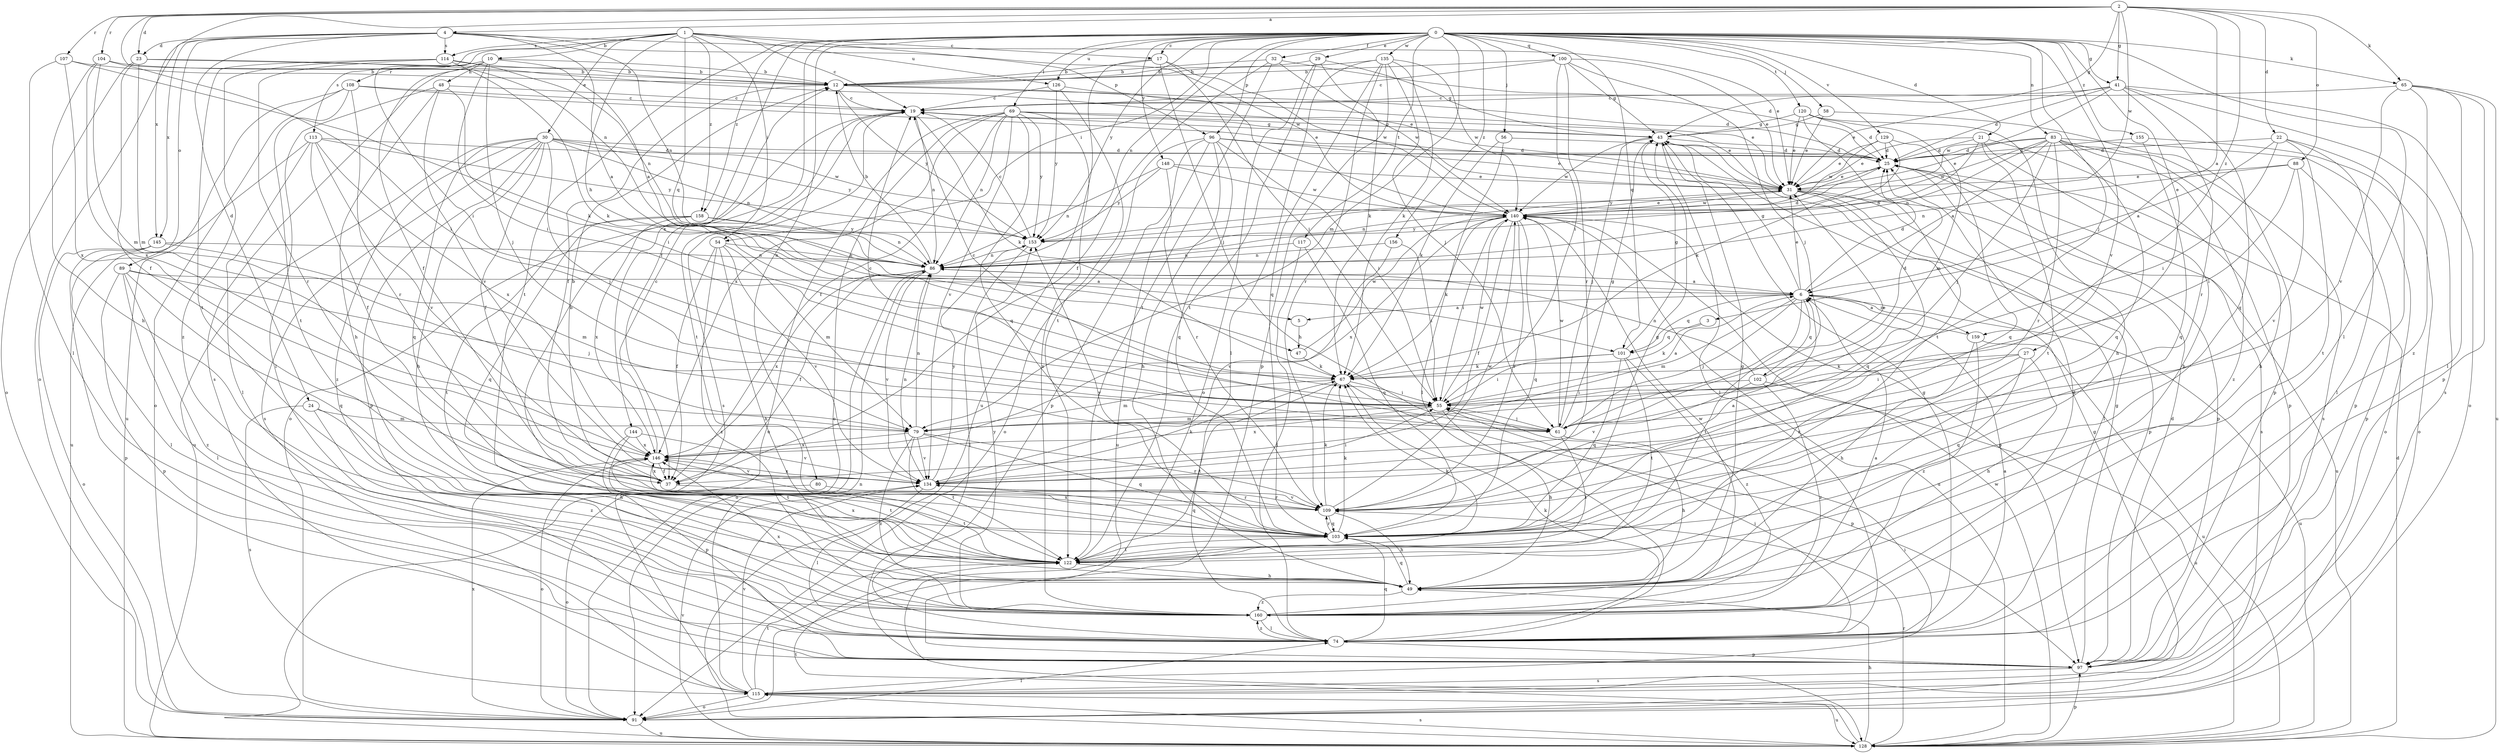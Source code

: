 strict digraph  {
0;
1;
2;
3;
4;
5;
6;
10;
12;
17;
19;
21;
22;
23;
24;
25;
27;
29;
30;
31;
32;
37;
41;
43;
47;
48;
49;
54;
55;
56;
58;
61;
65;
67;
69;
74;
79;
80;
83;
86;
88;
89;
91;
96;
97;
100;
101;
102;
103;
104;
107;
108;
109;
113;
114;
115;
117;
120;
122;
126;
128;
129;
134;
135;
140;
144;
145;
146;
148;
153;
155;
156;
158;
159;
160;
0 -> 17  [label=c];
0 -> 21  [label=d];
0 -> 27  [label=e];
0 -> 29  [label=e];
0 -> 32  [label=f];
0 -> 37  [label=f];
0 -> 41  [label=g];
0 -> 54  [label=i];
0 -> 56  [label=j];
0 -> 58  [label=j];
0 -> 61  [label=j];
0 -> 65  [label=k];
0 -> 69  [label=l];
0 -> 74  [label=l];
0 -> 79  [label=m];
0 -> 80  [label=n];
0 -> 83  [label=n];
0 -> 86  [label=n];
0 -> 96  [label=p];
0 -> 100  [label=q];
0 -> 101  [label=q];
0 -> 117  [label=t];
0 -> 120  [label=t];
0 -> 122  [label=t];
0 -> 126  [label=u];
0 -> 129  [label=v];
0 -> 134  [label=v];
0 -> 135  [label=w];
0 -> 144  [label=x];
0 -> 148  [label=y];
0 -> 153  [label=y];
0 -> 155  [label=z];
0 -> 156  [label=z];
0 -> 158  [label=z];
1 -> 10  [label=b];
1 -> 17  [label=c];
1 -> 19  [label=c];
1 -> 30  [label=e];
1 -> 47  [label=h];
1 -> 54  [label=i];
1 -> 55  [label=i];
1 -> 96  [label=p];
1 -> 101  [label=q];
1 -> 113  [label=s];
1 -> 114  [label=s];
1 -> 126  [label=u];
1 -> 158  [label=z];
2 -> 3  [label=a];
2 -> 4  [label=a];
2 -> 22  [label=d];
2 -> 23  [label=d];
2 -> 41  [label=g];
2 -> 43  [label=g];
2 -> 65  [label=k];
2 -> 86  [label=n];
2 -> 88  [label=o];
2 -> 104  [label=r];
2 -> 107  [label=r];
2 -> 140  [label=w];
2 -> 145  [label=x];
2 -> 159  [label=z];
3 -> 67  [label=k];
3 -> 101  [label=q];
4 -> 5  [label=a];
4 -> 23  [label=d];
4 -> 24  [label=d];
4 -> 31  [label=e];
4 -> 86  [label=n];
4 -> 89  [label=o];
4 -> 91  [label=o];
4 -> 114  [label=s];
4 -> 140  [label=w];
4 -> 145  [label=x];
5 -> 47  [label=h];
6 -> 5  [label=a];
6 -> 25  [label=d];
6 -> 31  [label=e];
6 -> 43  [label=g];
6 -> 61  [label=j];
6 -> 79  [label=m];
6 -> 101  [label=q];
6 -> 102  [label=q];
6 -> 122  [label=t];
6 -> 128  [label=u];
6 -> 159  [label=z];
10 -> 6  [label=a];
10 -> 12  [label=b];
10 -> 37  [label=f];
10 -> 48  [label=h];
10 -> 55  [label=i];
10 -> 61  [label=j];
10 -> 108  [label=r];
10 -> 115  [label=s];
12 -> 19  [label=c];
12 -> 25  [label=d];
12 -> 31  [label=e];
12 -> 37  [label=f];
12 -> 153  [label=y];
17 -> 12  [label=b];
17 -> 55  [label=i];
17 -> 61  [label=j];
17 -> 128  [label=u];
17 -> 140  [label=w];
19 -> 43  [label=g];
19 -> 67  [label=k];
19 -> 86  [label=n];
19 -> 91  [label=o];
19 -> 115  [label=s];
19 -> 122  [label=t];
21 -> 25  [label=d];
21 -> 31  [label=e];
21 -> 49  [label=h];
21 -> 86  [label=n];
21 -> 97  [label=p];
21 -> 122  [label=t];
22 -> 6  [label=a];
22 -> 25  [label=d];
22 -> 55  [label=i];
22 -> 74  [label=l];
22 -> 97  [label=p];
22 -> 122  [label=t];
23 -> 12  [label=b];
23 -> 31  [label=e];
23 -> 37  [label=f];
23 -> 79  [label=m];
23 -> 91  [label=o];
24 -> 49  [label=h];
24 -> 79  [label=m];
24 -> 115  [label=s];
24 -> 160  [label=z];
25 -> 31  [label=e];
25 -> 97  [label=p];
25 -> 115  [label=s];
25 -> 153  [label=y];
27 -> 49  [label=h];
27 -> 55  [label=i];
27 -> 67  [label=k];
27 -> 103  [label=q];
27 -> 109  [label=r];
29 -> 12  [label=b];
29 -> 43  [label=g];
29 -> 67  [label=k];
29 -> 91  [label=o];
29 -> 122  [label=t];
30 -> 25  [label=d];
30 -> 37  [label=f];
30 -> 49  [label=h];
30 -> 61  [label=j];
30 -> 86  [label=n];
30 -> 97  [label=p];
30 -> 103  [label=q];
30 -> 115  [label=s];
30 -> 128  [label=u];
30 -> 140  [label=w];
30 -> 153  [label=y];
30 -> 160  [label=z];
31 -> 19  [label=c];
31 -> 74  [label=l];
31 -> 86  [label=n];
31 -> 97  [label=p];
31 -> 103  [label=q];
31 -> 128  [label=u];
31 -> 140  [label=w];
32 -> 12  [label=b];
32 -> 25  [label=d];
32 -> 37  [label=f];
32 -> 122  [label=t];
32 -> 140  [label=w];
37 -> 12  [label=b];
37 -> 122  [label=t];
37 -> 146  [label=x];
41 -> 19  [label=c];
41 -> 25  [label=d];
41 -> 31  [label=e];
41 -> 91  [label=o];
41 -> 103  [label=q];
41 -> 109  [label=r];
41 -> 115  [label=s];
41 -> 140  [label=w];
43 -> 25  [label=d];
43 -> 61  [label=j];
43 -> 74  [label=l];
43 -> 140  [label=w];
47 -> 67  [label=k];
47 -> 140  [label=w];
48 -> 19  [label=c];
48 -> 49  [label=h];
48 -> 55  [label=i];
48 -> 74  [label=l];
48 -> 134  [label=v];
49 -> 43  [label=g];
49 -> 103  [label=q];
49 -> 160  [label=z];
54 -> 37  [label=f];
54 -> 49  [label=h];
54 -> 79  [label=m];
54 -> 86  [label=n];
54 -> 134  [label=v];
54 -> 160  [label=z];
55 -> 6  [label=a];
55 -> 19  [label=c];
55 -> 49  [label=h];
55 -> 61  [label=j];
55 -> 79  [label=m];
55 -> 140  [label=w];
55 -> 146  [label=x];
56 -> 25  [label=d];
56 -> 67  [label=k];
56 -> 74  [label=l];
58 -> 31  [label=e];
58 -> 43  [label=g];
58 -> 97  [label=p];
61 -> 19  [label=c];
61 -> 31  [label=e];
61 -> 43  [label=g];
61 -> 49  [label=h];
61 -> 122  [label=t];
61 -> 140  [label=w];
65 -> 19  [label=c];
65 -> 74  [label=l];
65 -> 97  [label=p];
65 -> 128  [label=u];
65 -> 134  [label=v];
65 -> 160  [label=z];
67 -> 55  [label=i];
67 -> 79  [label=m];
67 -> 97  [label=p];
67 -> 122  [label=t];
69 -> 31  [label=e];
69 -> 37  [label=f];
69 -> 43  [label=g];
69 -> 86  [label=n];
69 -> 91  [label=o];
69 -> 103  [label=q];
69 -> 128  [label=u];
69 -> 134  [label=v];
69 -> 146  [label=x];
69 -> 153  [label=y];
69 -> 160  [label=z];
74 -> 6  [label=a];
74 -> 43  [label=g];
74 -> 55  [label=i];
74 -> 67  [label=k];
74 -> 97  [label=p];
74 -> 103  [label=q];
74 -> 160  [label=z];
79 -> 86  [label=n];
79 -> 103  [label=q];
79 -> 109  [label=r];
79 -> 122  [label=t];
79 -> 134  [label=v];
79 -> 146  [label=x];
79 -> 160  [label=z];
80 -> 91  [label=o];
80 -> 109  [label=r];
83 -> 6  [label=a];
83 -> 25  [label=d];
83 -> 31  [label=e];
83 -> 49  [label=h];
83 -> 61  [label=j];
83 -> 86  [label=n];
83 -> 91  [label=o];
83 -> 103  [label=q];
83 -> 109  [label=r];
83 -> 115  [label=s];
83 -> 140  [label=w];
83 -> 160  [label=z];
86 -> 6  [label=a];
86 -> 12  [label=b];
86 -> 37  [label=f];
86 -> 91  [label=o];
86 -> 134  [label=v];
86 -> 146  [label=x];
88 -> 31  [label=e];
88 -> 55  [label=i];
88 -> 86  [label=n];
88 -> 97  [label=p];
88 -> 134  [label=v];
89 -> 6  [label=a];
89 -> 61  [label=j];
89 -> 74  [label=l];
89 -> 97  [label=p];
89 -> 103  [label=q];
89 -> 160  [label=z];
91 -> 43  [label=g];
91 -> 74  [label=l];
91 -> 128  [label=u];
91 -> 146  [label=x];
96 -> 25  [label=d];
96 -> 31  [label=e];
96 -> 49  [label=h];
96 -> 55  [label=i];
96 -> 91  [label=o];
96 -> 97  [label=p];
96 -> 103  [label=q];
96 -> 128  [label=u];
97 -> 25  [label=d];
97 -> 43  [label=g];
97 -> 115  [label=s];
100 -> 12  [label=b];
100 -> 19  [label=c];
100 -> 31  [label=e];
100 -> 43  [label=g];
100 -> 55  [label=i];
100 -> 61  [label=j];
100 -> 109  [label=r];
101 -> 43  [label=g];
101 -> 55  [label=i];
101 -> 67  [label=k];
101 -> 103  [label=q];
101 -> 122  [label=t];
101 -> 160  [label=z];
102 -> 25  [label=d];
102 -> 55  [label=i];
102 -> 86  [label=n];
102 -> 128  [label=u];
102 -> 134  [label=v];
102 -> 160  [label=z];
103 -> 12  [label=b];
103 -> 43  [label=g];
103 -> 67  [label=k];
103 -> 109  [label=r];
103 -> 122  [label=t];
103 -> 146  [label=x];
103 -> 153  [label=y];
104 -> 12  [label=b];
104 -> 49  [label=h];
104 -> 55  [label=i];
104 -> 79  [label=m];
104 -> 146  [label=x];
107 -> 12  [label=b];
107 -> 67  [label=k];
107 -> 74  [label=l];
107 -> 146  [label=x];
108 -> 19  [label=c];
108 -> 31  [label=e];
108 -> 91  [label=o];
108 -> 109  [label=r];
108 -> 122  [label=t];
108 -> 128  [label=u];
109 -> 6  [label=a];
109 -> 49  [label=h];
109 -> 67  [label=k];
109 -> 103  [label=q];
109 -> 134  [label=v];
109 -> 140  [label=w];
113 -> 25  [label=d];
113 -> 37  [label=f];
113 -> 74  [label=l];
113 -> 128  [label=u];
113 -> 134  [label=v];
113 -> 146  [label=x];
113 -> 153  [label=y];
114 -> 12  [label=b];
114 -> 67  [label=k];
114 -> 86  [label=n];
114 -> 109  [label=r];
114 -> 122  [label=t];
114 -> 160  [label=z];
115 -> 55  [label=i];
115 -> 86  [label=n];
115 -> 91  [label=o];
115 -> 122  [label=t];
115 -> 128  [label=u];
115 -> 134  [label=v];
117 -> 74  [label=l];
117 -> 86  [label=n];
117 -> 103  [label=q];
120 -> 25  [label=d];
120 -> 31  [label=e];
120 -> 43  [label=g];
120 -> 49  [label=h];
120 -> 79  [label=m];
120 -> 122  [label=t];
122 -> 49  [label=h];
122 -> 67  [label=k];
122 -> 146  [label=x];
126 -> 19  [label=c];
126 -> 122  [label=t];
126 -> 140  [label=w];
126 -> 153  [label=y];
128 -> 25  [label=d];
128 -> 49  [label=h];
128 -> 97  [label=p];
128 -> 109  [label=r];
128 -> 115  [label=s];
128 -> 122  [label=t];
128 -> 134  [label=v];
128 -> 140  [label=w];
129 -> 25  [label=d];
129 -> 31  [label=e];
129 -> 67  [label=k];
129 -> 103  [label=q];
129 -> 140  [label=w];
134 -> 55  [label=i];
134 -> 67  [label=k];
134 -> 74  [label=l];
134 -> 86  [label=n];
134 -> 103  [label=q];
134 -> 109  [label=r];
134 -> 146  [label=x];
134 -> 153  [label=y];
135 -> 12  [label=b];
135 -> 61  [label=j];
135 -> 67  [label=k];
135 -> 74  [label=l];
135 -> 97  [label=p];
135 -> 103  [label=q];
135 -> 109  [label=r];
135 -> 140  [label=w];
140 -> 31  [label=e];
140 -> 37  [label=f];
140 -> 55  [label=i];
140 -> 67  [label=k];
140 -> 97  [label=p];
140 -> 103  [label=q];
140 -> 109  [label=r];
140 -> 128  [label=u];
140 -> 146  [label=x];
140 -> 153  [label=y];
144 -> 97  [label=p];
144 -> 122  [label=t];
144 -> 134  [label=v];
144 -> 146  [label=x];
145 -> 74  [label=l];
145 -> 79  [label=m];
145 -> 86  [label=n];
145 -> 91  [label=o];
145 -> 97  [label=p];
146 -> 19  [label=c];
146 -> 37  [label=f];
146 -> 91  [label=o];
146 -> 122  [label=t];
146 -> 134  [label=v];
148 -> 31  [label=e];
148 -> 86  [label=n];
148 -> 109  [label=r];
148 -> 140  [label=w];
148 -> 153  [label=y];
153 -> 19  [label=c];
153 -> 25  [label=d];
153 -> 74  [label=l];
153 -> 86  [label=n];
155 -> 25  [label=d];
155 -> 91  [label=o];
155 -> 103  [label=q];
156 -> 55  [label=i];
156 -> 86  [label=n];
156 -> 134  [label=v];
158 -> 86  [label=n];
158 -> 103  [label=q];
158 -> 122  [label=t];
158 -> 146  [label=x];
158 -> 153  [label=y];
159 -> 6  [label=a];
159 -> 49  [label=h];
159 -> 128  [label=u];
159 -> 160  [label=z];
160 -> 6  [label=a];
160 -> 25  [label=d];
160 -> 74  [label=l];
160 -> 140  [label=w];
160 -> 146  [label=x];
160 -> 153  [label=y];
}
